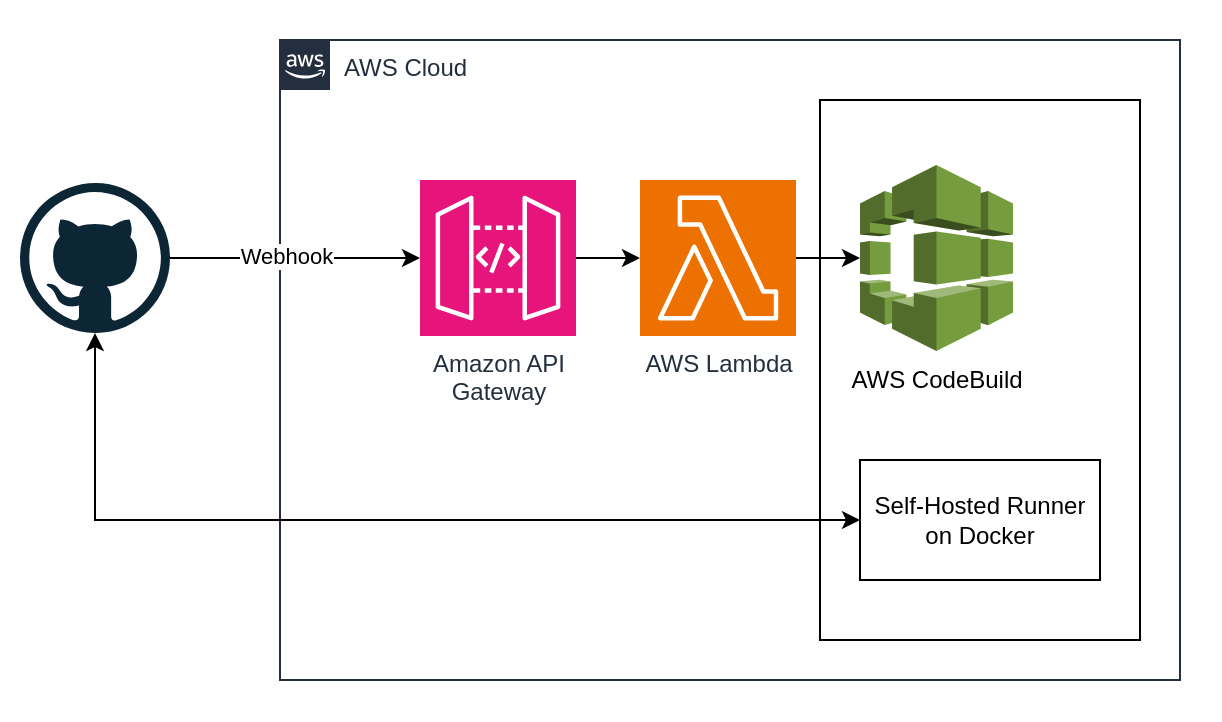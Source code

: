 <mxfile version="22.1.3" type="device">
  <diagram id="Ht1M8jgEwFfnCIfOTk4-" name="Page-1">
    <mxGraphModel dx="1434" dy="750" grid="1" gridSize="10" guides="1" tooltips="1" connect="1" arrows="1" fold="1" page="1" pageScale="1" pageWidth="1169" pageHeight="827" math="0" shadow="0">
      <root>
        <mxCell id="0" />
        <mxCell id="1" parent="0" />
        <mxCell id="D5V1keUyLsKSwLEzaGYJ-2" value="" style="rounded=0;whiteSpace=wrap;html=1;fillColor=#FFFFFF;strokeColor=none;" vertex="1" parent="1">
          <mxGeometry x="60" y="60" width="610" height="360" as="geometry" />
        </mxCell>
        <mxCell id="UEzPUAAOIrF-is8g5C7q-74" value="AWS Cloud" style="points=[[0,0],[0.25,0],[0.5,0],[0.75,0],[1,0],[1,0.25],[1,0.5],[1,0.75],[1,1],[0.75,1],[0.5,1],[0.25,1],[0,1],[0,0.75],[0,0.5],[0,0.25]];outlineConnect=0;gradientColor=none;html=1;whiteSpace=wrap;fontSize=12;fontStyle=0;shape=mxgraph.aws4.group;grIcon=mxgraph.aws4.group_aws_cloud_alt;strokeColor=#232F3E;fillColor=none;verticalAlign=top;align=left;spacingLeft=30;fontColor=#232F3E;dashed=0;labelBackgroundColor=#ffffff;container=1;pointerEvents=0;collapsible=0;recursiveResize=0;" parent="1" vertex="1">
          <mxGeometry x="200" y="80" width="450" height="320" as="geometry" />
        </mxCell>
        <mxCell id="23x8Qz3Yby6lQrTN3UrJ-24" value="" style="rounded=0;whiteSpace=wrap;html=1;fillColor=none;" parent="UEzPUAAOIrF-is8g5C7q-74" vertex="1">
          <mxGeometry x="270" y="30" width="160" height="270" as="geometry" />
        </mxCell>
        <mxCell id="23x8Qz3Yby6lQrTN3UrJ-13" style="edgeStyle=orthogonalEdgeStyle;rounded=0;orthogonalLoop=1;jettySize=auto;html=1;exitX=1;exitY=0.5;exitDx=0;exitDy=0;exitPerimeter=0;" parent="UEzPUAAOIrF-is8g5C7q-74" source="23x8Qz3Yby6lQrTN3UrJ-4" target="23x8Qz3Yby6lQrTN3UrJ-6" edge="1">
          <mxGeometry relative="1" as="geometry" />
        </mxCell>
        <mxCell id="23x8Qz3Yby6lQrTN3UrJ-4" value="AWS Lambda" style="sketch=0;points=[[0,0,0],[0.25,0,0],[0.5,0,0],[0.75,0,0],[1,0,0],[0,1,0],[0.25,1,0],[0.5,1,0],[0.75,1,0],[1,1,0],[0,0.25,0],[0,0.5,0],[0,0.75,0],[1,0.25,0],[1,0.5,0],[1,0.75,0]];outlineConnect=0;fontColor=#232F3E;fillColor=#ED7100;strokeColor=#ffffff;dashed=0;verticalLabelPosition=bottom;verticalAlign=top;align=center;html=1;fontSize=12;fontStyle=0;aspect=fixed;shape=mxgraph.aws4.resourceIcon;resIcon=mxgraph.aws4.lambda;" parent="UEzPUAAOIrF-is8g5C7q-74" vertex="1">
          <mxGeometry x="180" y="70" width="78" height="78" as="geometry" />
        </mxCell>
        <mxCell id="23x8Qz3Yby6lQrTN3UrJ-6" value="AWS CodeBuild" style="outlineConnect=0;dashed=0;verticalLabelPosition=bottom;verticalAlign=top;align=center;html=1;shape=mxgraph.aws3.codebuild;fillColor=#759C3E;gradientColor=none;" parent="UEzPUAAOIrF-is8g5C7q-74" vertex="1">
          <mxGeometry x="290" y="62.5" width="76.5" height="93" as="geometry" />
        </mxCell>
        <mxCell id="23x8Qz3Yby6lQrTN3UrJ-11" value="Amazon API&lt;br&gt;Gateway" style="sketch=0;points=[[0,0,0],[0.25,0,0],[0.5,0,0],[0.75,0,0],[1,0,0],[0,1,0],[0.25,1,0],[0.5,1,0],[0.75,1,0],[1,1,0],[0,0.25,0],[0,0.5,0],[0,0.75,0],[1,0.25,0],[1,0.5,0],[1,0.75,0]];outlineConnect=0;fontColor=#232F3E;fillColor=#E7157B;strokeColor=#ffffff;dashed=0;verticalLabelPosition=bottom;verticalAlign=top;align=center;html=1;fontSize=12;fontStyle=0;aspect=fixed;shape=mxgraph.aws4.resourceIcon;resIcon=mxgraph.aws4.api_gateway;" parent="UEzPUAAOIrF-is8g5C7q-74" vertex="1">
          <mxGeometry x="70" y="70" width="78" height="78" as="geometry" />
        </mxCell>
        <mxCell id="23x8Qz3Yby6lQrTN3UrJ-12" style="edgeStyle=orthogonalEdgeStyle;rounded=0;orthogonalLoop=1;jettySize=auto;html=1;exitX=1;exitY=0.5;exitDx=0;exitDy=0;exitPerimeter=0;entryX=0;entryY=0.5;entryDx=0;entryDy=0;entryPerimeter=0;" parent="UEzPUAAOIrF-is8g5C7q-74" source="23x8Qz3Yby6lQrTN3UrJ-11" target="23x8Qz3Yby6lQrTN3UrJ-4" edge="1">
          <mxGeometry relative="1" as="geometry" />
        </mxCell>
        <mxCell id="23x8Qz3Yby6lQrTN3UrJ-25" value="Self-Hosted Runner&lt;br&gt;on Docker" style="rounded=0;whiteSpace=wrap;html=1;" parent="UEzPUAAOIrF-is8g5C7q-74" vertex="1">
          <mxGeometry x="290" y="210" width="120" height="60" as="geometry" />
        </mxCell>
        <mxCell id="23x8Qz3Yby6lQrTN3UrJ-8" style="edgeStyle=orthogonalEdgeStyle;rounded=0;orthogonalLoop=1;jettySize=auto;html=1;entryX=0;entryY=0.5;entryDx=0;entryDy=0;entryPerimeter=0;" parent="1" source="23x8Qz3Yby6lQrTN3UrJ-5" target="23x8Qz3Yby6lQrTN3UrJ-11" edge="1">
          <mxGeometry relative="1" as="geometry">
            <mxPoint x="260" y="205" as="targetPoint" />
          </mxGeometry>
        </mxCell>
        <mxCell id="23x8Qz3Yby6lQrTN3UrJ-22" value="Webhook" style="edgeLabel;html=1;align=center;verticalAlign=middle;resizable=0;points=[];" parent="23x8Qz3Yby6lQrTN3UrJ-8" vertex="1" connectable="0">
          <mxGeometry x="-0.072" y="1" relative="1" as="geometry">
            <mxPoint as="offset" />
          </mxGeometry>
        </mxCell>
        <mxCell id="23x8Qz3Yby6lQrTN3UrJ-5" value="" style="dashed=0;outlineConnect=0;html=1;align=center;labelPosition=center;verticalLabelPosition=bottom;verticalAlign=top;shape=mxgraph.weblogos.github" parent="1" vertex="1">
          <mxGeometry x="70" y="151.5" width="75" height="75" as="geometry" />
        </mxCell>
        <mxCell id="23x8Qz3Yby6lQrTN3UrJ-26" style="edgeStyle=orthogonalEdgeStyle;rounded=0;orthogonalLoop=1;jettySize=auto;html=1;startArrow=classic;startFill=1;" parent="1" source="23x8Qz3Yby6lQrTN3UrJ-25" target="23x8Qz3Yby6lQrTN3UrJ-5" edge="1">
          <mxGeometry relative="1" as="geometry" />
        </mxCell>
      </root>
    </mxGraphModel>
  </diagram>
</mxfile>
